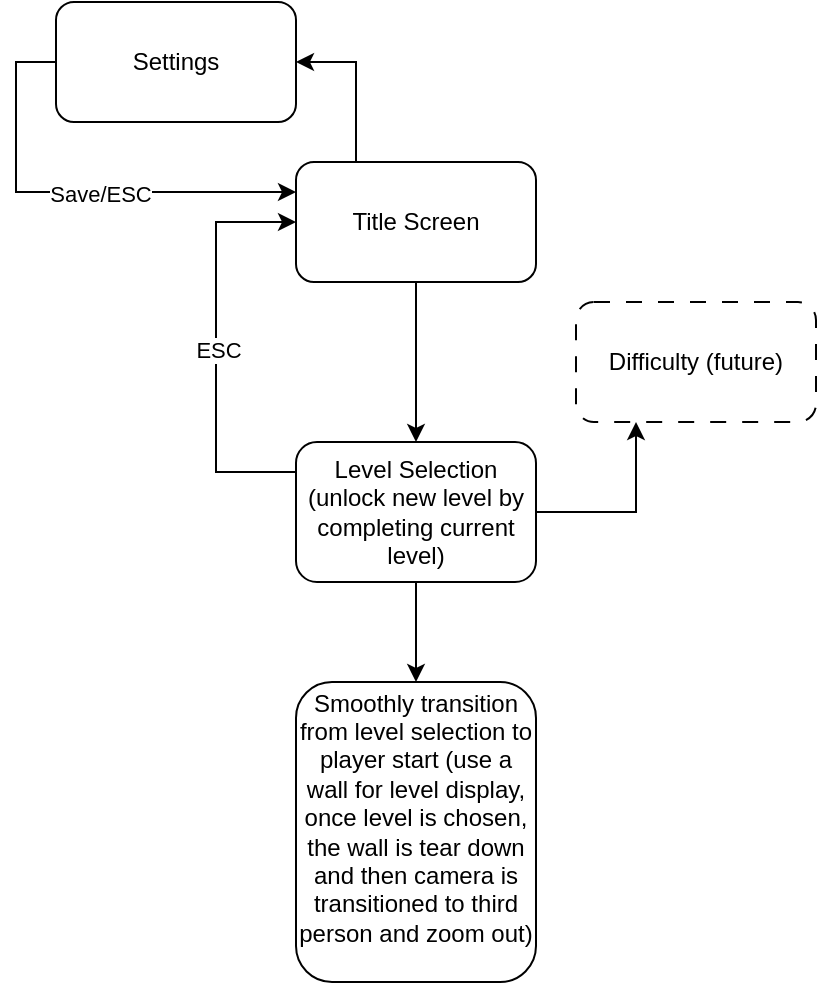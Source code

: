 <mxfile version="24.7.16">
  <diagram name="Page-1" id="rYuYCStadhXCLP9SaO74">
    <mxGraphModel dx="1002" dy="1667" grid="1" gridSize="10" guides="1" tooltips="1" connect="1" arrows="1" fold="1" page="1" pageScale="1" pageWidth="850" pageHeight="1100" math="0" shadow="0">
      <root>
        <mxCell id="0" />
        <mxCell id="1" parent="0" />
        <mxCell id="DvbZTr1sbasB1ZSRingH-4" value="" style="edgeStyle=orthogonalEdgeStyle;rounded=0;orthogonalLoop=1;jettySize=auto;html=1;entryX=1;entryY=0.5;entryDx=0;entryDy=0;exitX=0.25;exitY=0;exitDx=0;exitDy=0;" parent="1" source="DvbZTr1sbasB1ZSRingH-1" target="DvbZTr1sbasB1ZSRingH-3" edge="1">
          <mxGeometry relative="1" as="geometry" />
        </mxCell>
        <mxCell id="DvbZTr1sbasB1ZSRingH-7" value="" style="edgeStyle=orthogonalEdgeStyle;rounded=0;orthogonalLoop=1;jettySize=auto;html=1;" parent="1" source="DvbZTr1sbasB1ZSRingH-1" target="DvbZTr1sbasB1ZSRingH-6" edge="1">
          <mxGeometry relative="1" as="geometry" />
        </mxCell>
        <mxCell id="DvbZTr1sbasB1ZSRingH-1" value="Title Screen" style="rounded=1;whiteSpace=wrap;html=1;" parent="1" vertex="1">
          <mxGeometry x="150" y="-20" width="120" height="60" as="geometry" />
        </mxCell>
        <mxCell id="DvbZTr1sbasB1ZSRingH-5" style="edgeStyle=orthogonalEdgeStyle;rounded=0;orthogonalLoop=1;jettySize=auto;html=1;exitX=0;exitY=0.5;exitDx=0;exitDy=0;entryX=0;entryY=0.25;entryDx=0;entryDy=0;" parent="1" source="DvbZTr1sbasB1ZSRingH-3" target="DvbZTr1sbasB1ZSRingH-1" edge="1">
          <mxGeometry relative="1" as="geometry" />
        </mxCell>
        <mxCell id="DvbZTr1sbasB1ZSRingH-10" value="Save/ESC" style="edgeLabel;html=1;align=center;verticalAlign=middle;resizable=0;points=[];" parent="DvbZTr1sbasB1ZSRingH-5" vertex="1" connectable="0">
          <mxGeometry x="0.127" y="-1" relative="1" as="geometry">
            <mxPoint as="offset" />
          </mxGeometry>
        </mxCell>
        <mxCell id="DvbZTr1sbasB1ZSRingH-3" value="Settings" style="rounded=1;whiteSpace=wrap;html=1;" parent="1" vertex="1">
          <mxGeometry x="30" y="-100" width="120" height="60" as="geometry" />
        </mxCell>
        <mxCell id="DvbZTr1sbasB1ZSRingH-8" style="edgeStyle=orthogonalEdgeStyle;rounded=0;orthogonalLoop=1;jettySize=auto;html=1;entryX=0;entryY=0.5;entryDx=0;entryDy=0;exitX=0;exitY=0.25;exitDx=0;exitDy=0;" parent="1" source="DvbZTr1sbasB1ZSRingH-6" target="DvbZTr1sbasB1ZSRingH-1" edge="1">
          <mxGeometry relative="1" as="geometry">
            <Array as="points">
              <mxPoint x="110" y="135" />
              <mxPoint x="110" y="10" />
            </Array>
          </mxGeometry>
        </mxCell>
        <mxCell id="DvbZTr1sbasB1ZSRingH-9" value="ESC" style="edgeLabel;html=1;align=center;verticalAlign=middle;resizable=0;points=[];" parent="DvbZTr1sbasB1ZSRingH-8" vertex="1" connectable="0">
          <mxGeometry x="-0.001" y="-1" relative="1" as="geometry">
            <mxPoint as="offset" />
          </mxGeometry>
        </mxCell>
        <mxCell id="DvbZTr1sbasB1ZSRingH-13" value="" style="edgeStyle=orthogonalEdgeStyle;rounded=0;orthogonalLoop=1;jettySize=auto;html=1;entryX=0.25;entryY=1;entryDx=0;entryDy=0;" parent="1" source="DvbZTr1sbasB1ZSRingH-6" target="DvbZTr1sbasB1ZSRingH-12" edge="1">
          <mxGeometry relative="1" as="geometry" />
        </mxCell>
        <mxCell id="sWjKvFemMA6WNyiepZkH-3" style="edgeStyle=orthogonalEdgeStyle;rounded=0;orthogonalLoop=1;jettySize=auto;html=1;exitX=0.5;exitY=1;exitDx=0;exitDy=0;" edge="1" parent="1" source="DvbZTr1sbasB1ZSRingH-6" target="sWjKvFemMA6WNyiepZkH-1">
          <mxGeometry relative="1" as="geometry" />
        </mxCell>
        <mxCell id="DvbZTr1sbasB1ZSRingH-6" value="Level Selection&lt;br&gt;(unlock new level by completing current level)" style="rounded=1;whiteSpace=wrap;html=1;" parent="1" vertex="1">
          <mxGeometry x="150" y="120" width="120" height="70" as="geometry" />
        </mxCell>
        <mxCell id="DvbZTr1sbasB1ZSRingH-12" value="Difficulty (future)" style="rounded=1;whiteSpace=wrap;html=1;fillColor=default;dashed=1;dashPattern=8 8;" parent="1" vertex="1">
          <mxGeometry x="290" y="50" width="120" height="60" as="geometry" />
        </mxCell>
        <mxCell id="sWjKvFemMA6WNyiepZkH-1" value="Smoothly transition from level selection to player start (use a wall for level display, once level is chosen, the wall is tear down and then camera is transitioned to third person and zoom out)&lt;div&gt;&lt;br&gt;&lt;/div&gt;" style="whiteSpace=wrap;html=1;rounded=1;" vertex="1" parent="1">
          <mxGeometry x="150" y="240" width="120" height="150" as="geometry" />
        </mxCell>
      </root>
    </mxGraphModel>
  </diagram>
</mxfile>
